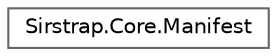 digraph "Graphical Class Hierarchy"
{
 // LATEX_PDF_SIZE
  bgcolor="transparent";
  edge [fontname=Helvetica,fontsize=10,labelfontname=Helvetica,labelfontsize=10];
  node [fontname=Helvetica,fontsize=10,shape=box,height=0.2,width=0.4];
  rankdir="LR";
  Node0 [id="Node000000",label="Sirstrap.Core.Manifest",height=0.2,width=0.4,color="grey40", fillcolor="white", style="filled",URL="$class_sirstrap_1_1_core_1_1_manifest.html",tooltip="Represents a manifest that contains information about Roblox packages to be downloaded and installed ..."];
}
